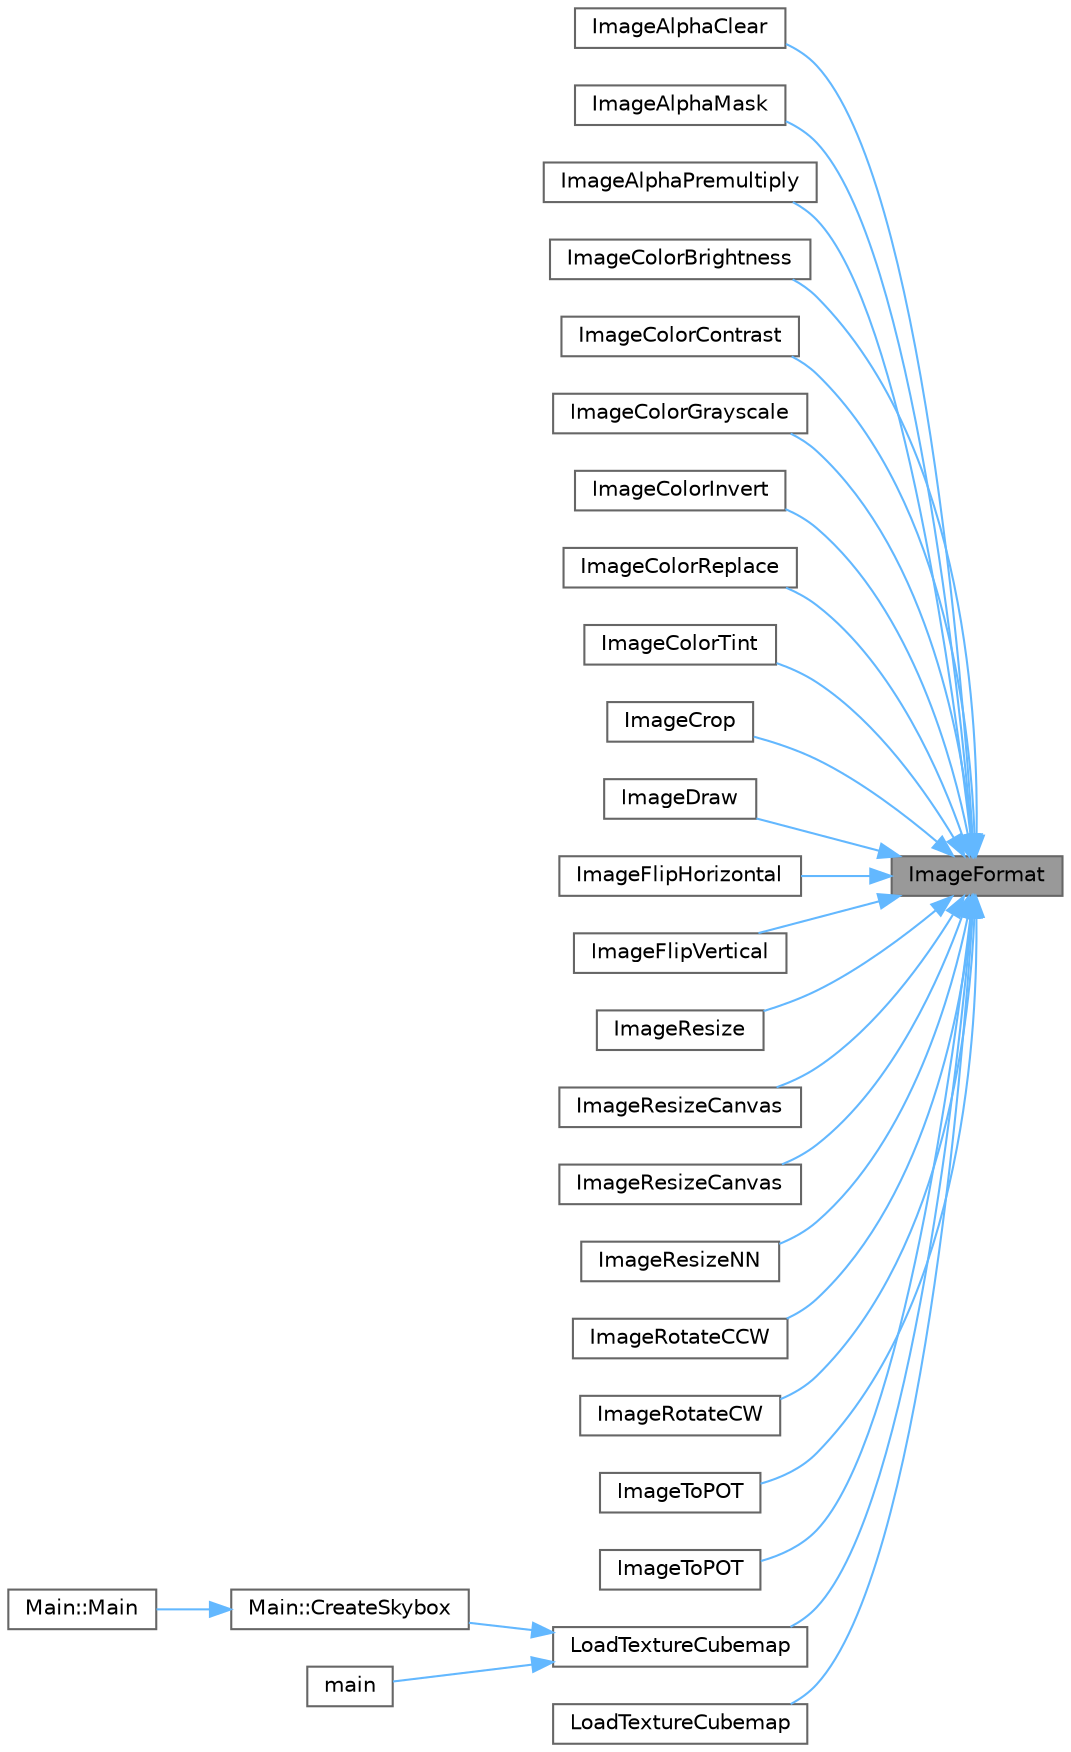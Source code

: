 digraph "ImageFormat"
{
 // LATEX_PDF_SIZE
  bgcolor="transparent";
  edge [fontname=Helvetica,fontsize=10,labelfontname=Helvetica,labelfontsize=10];
  node [fontname=Helvetica,fontsize=10,shape=box,height=0.2,width=0.4];
  rankdir="RL";
  Node1 [id="Node000001",label="ImageFormat",height=0.2,width=0.4,color="gray40", fillcolor="grey60", style="filled", fontcolor="black",tooltip=" "];
  Node1 -> Node2 [id="edge27_Node000001_Node000002",dir="back",color="steelblue1",style="solid",tooltip=" "];
  Node2 [id="Node000002",label="ImageAlphaClear",height=0.2,width=0.4,color="grey40", fillcolor="white", style="filled",URL="$_old_2_classes_2lib_2rtextures_8c.html#ac189762d782f7e359a648fa8ff6a3338",tooltip=" "];
  Node1 -> Node3 [id="edge28_Node000001_Node000003",dir="back",color="steelblue1",style="solid",tooltip=" "];
  Node3 [id="Node000003",label="ImageAlphaMask",height=0.2,width=0.4,color="grey40", fillcolor="white", style="filled",URL="$_old_2_classes_2lib_2rtextures_8c.html#a8b473e10987b7ed4af34038059786b85",tooltip=" "];
  Node1 -> Node4 [id="edge29_Node000001_Node000004",dir="back",color="steelblue1",style="solid",tooltip=" "];
  Node4 [id="Node000004",label="ImageAlphaPremultiply",height=0.2,width=0.4,color="grey40", fillcolor="white", style="filled",URL="$_old_2_classes_2lib_2rtextures_8c.html#aecf050cc1cddcaf8c1f28bcb73d50e0a",tooltip=" "];
  Node1 -> Node5 [id="edge30_Node000001_Node000005",dir="back",color="steelblue1",style="solid",tooltip=" "];
  Node5 [id="Node000005",label="ImageColorBrightness",height=0.2,width=0.4,color="grey40", fillcolor="white", style="filled",URL="$_old_2_classes_2lib_2rtextures_8c.html#abe62980cc5bc52d98931f3b44b0f2a5e",tooltip=" "];
  Node1 -> Node6 [id="edge31_Node000001_Node000006",dir="back",color="steelblue1",style="solid",tooltip=" "];
  Node6 [id="Node000006",label="ImageColorContrast",height=0.2,width=0.4,color="grey40", fillcolor="white", style="filled",URL="$_old_2_classes_2lib_2rtextures_8c.html#ae2e08a89a5fa2d8016379befa3dff1ab",tooltip=" "];
  Node1 -> Node7 [id="edge32_Node000001_Node000007",dir="back",color="steelblue1",style="solid",tooltip=" "];
  Node7 [id="Node000007",label="ImageColorGrayscale",height=0.2,width=0.4,color="grey40", fillcolor="white", style="filled",URL="$_old_2_classes_2lib_2rtextures_8c.html#a33a285a34d24b04de3232a4a03718955",tooltip=" "];
  Node1 -> Node8 [id="edge33_Node000001_Node000008",dir="back",color="steelblue1",style="solid",tooltip=" "];
  Node8 [id="Node000008",label="ImageColorInvert",height=0.2,width=0.4,color="grey40", fillcolor="white", style="filled",URL="$_old_2_classes_2lib_2rtextures_8c.html#ab1e8f3a278b3b0ef73db4d187923bcff",tooltip=" "];
  Node1 -> Node9 [id="edge34_Node000001_Node000009",dir="back",color="steelblue1",style="solid",tooltip=" "];
  Node9 [id="Node000009",label="ImageColorReplace",height=0.2,width=0.4,color="grey40", fillcolor="white", style="filled",URL="$_old_2_classes_2lib_2rtextures_8c.html#aa3a51b0cd0a0abb146158844cfafe1f5",tooltip=" "];
  Node1 -> Node10 [id="edge35_Node000001_Node000010",dir="back",color="steelblue1",style="solid",tooltip=" "];
  Node10 [id="Node000010",label="ImageColorTint",height=0.2,width=0.4,color="grey40", fillcolor="white", style="filled",URL="$_old_2_classes_2lib_2rtextures_8c.html#a473885b1d8e228a8d784f287ed866b26",tooltip=" "];
  Node1 -> Node11 [id="edge36_Node000001_Node000011",dir="back",color="steelblue1",style="solid",tooltip=" "];
  Node11 [id="Node000011",label="ImageCrop",height=0.2,width=0.4,color="grey40", fillcolor="white", style="filled",URL="$_old_2_classes_2lib_2rtextures_8c.html#ab2fb3bf8fd2f3e28f79fa01fafab6805",tooltip=" "];
  Node1 -> Node12 [id="edge37_Node000001_Node000012",dir="back",color="steelblue1",style="solid",tooltip=" "];
  Node12 [id="Node000012",label="ImageDraw",height=0.2,width=0.4,color="grey40", fillcolor="white", style="filled",URL="$_old_2_classes_2lib_2rtextures_8c.html#ac0388542cc773b0a71b222dca80b09e5",tooltip=" "];
  Node1 -> Node13 [id="edge38_Node000001_Node000013",dir="back",color="steelblue1",style="solid",tooltip=" "];
  Node13 [id="Node000013",label="ImageFlipHorizontal",height=0.2,width=0.4,color="grey40", fillcolor="white", style="filled",URL="$_old_2_classes_2lib_2rtextures_8c.html#ad56c25828f492e07b50d73815c284a61",tooltip=" "];
  Node1 -> Node14 [id="edge39_Node000001_Node000014",dir="back",color="steelblue1",style="solid",tooltip=" "];
  Node14 [id="Node000014",label="ImageFlipVertical",height=0.2,width=0.4,color="grey40", fillcolor="white", style="filled",URL="$_old_2_classes_2lib_2rtextures_8c.html#ae03f0eace31d50edc2a6334068346f37",tooltip=" "];
  Node1 -> Node15 [id="edge40_Node000001_Node000015",dir="back",color="steelblue1",style="solid",tooltip=" "];
  Node15 [id="Node000015",label="ImageResize",height=0.2,width=0.4,color="grey40", fillcolor="white", style="filled",URL="$_old_2_classes_2lib_2rtextures_8c.html#a8c3562e70fc7a85b202f19ff241d15b5",tooltip=" "];
  Node1 -> Node16 [id="edge41_Node000001_Node000016",dir="back",color="steelblue1",style="solid",tooltip=" "];
  Node16 [id="Node000016",label="ImageResizeCanvas",height=0.2,width=0.4,color="grey40", fillcolor="white", style="filled",URL="$_classes_2lib_2_raylib_erosion_standalone-main_2raylib_2src_2textures_8c.html#a9d3254a7fc26d67bab44313d3d2f727a",tooltip=" "];
  Node1 -> Node17 [id="edge42_Node000001_Node000017",dir="back",color="steelblue1",style="solid",tooltip=" "];
  Node17 [id="Node000017",label="ImageResizeCanvas",height=0.2,width=0.4,color="grey40", fillcolor="white", style="filled",URL="$_old_2_classes_2lib_2rtextures_8c.html#a39e9a30a7bd62f0837c4d62eccc63b39",tooltip=" "];
  Node1 -> Node18 [id="edge43_Node000001_Node000018",dir="back",color="steelblue1",style="solid",tooltip=" "];
  Node18 [id="Node000018",label="ImageResizeNN",height=0.2,width=0.4,color="grey40", fillcolor="white", style="filled",URL="$_old_2_classes_2lib_2rtextures_8c.html#ab47ece09cc35f84e1c714894144b7915",tooltip=" "];
  Node1 -> Node19 [id="edge44_Node000001_Node000019",dir="back",color="steelblue1",style="solid",tooltip=" "];
  Node19 [id="Node000019",label="ImageRotateCCW",height=0.2,width=0.4,color="grey40", fillcolor="white", style="filled",URL="$_old_2_classes_2lib_2rtextures_8c.html#ae7d373a856ac3b60f64213d31c2d023a",tooltip=" "];
  Node1 -> Node20 [id="edge45_Node000001_Node000020",dir="back",color="steelblue1",style="solid",tooltip=" "];
  Node20 [id="Node000020",label="ImageRotateCW",height=0.2,width=0.4,color="grey40", fillcolor="white", style="filled",URL="$_old_2_classes_2lib_2rtextures_8c.html#ad5ba4c2aae0c59c41cfe9eba3306accc",tooltip=" "];
  Node1 -> Node21 [id="edge46_Node000001_Node000021",dir="back",color="steelblue1",style="solid",tooltip=" "];
  Node21 [id="Node000021",label="ImageToPOT",height=0.2,width=0.4,color="grey40", fillcolor="white", style="filled",URL="$_old_2_classes_2lib_2rtextures_8c.html#afeacdc2a0a7497e9bbf87c7326fc8527",tooltip=" "];
  Node1 -> Node22 [id="edge47_Node000001_Node000022",dir="back",color="steelblue1",style="solid",tooltip=" "];
  Node22 [id="Node000022",label="ImageToPOT",height=0.2,width=0.4,color="grey40", fillcolor="white", style="filled",URL="$_classes_2lib_2_raylib_erosion_standalone-main_2raylib_2src_2textures_8c.html#aa2d15d992a000232da7f3e90938afc4e",tooltip=" "];
  Node1 -> Node23 [id="edge48_Node000001_Node000023",dir="back",color="steelblue1",style="solid",tooltip=" "];
  Node23 [id="Node000023",label="LoadTextureCubemap",height=0.2,width=0.4,color="grey40", fillcolor="white", style="filled",URL="$_old_2_classes_2lib_2rtextures_8c.html#ae18c61729f24ca6d9e7fc7ef2b79144b",tooltip=" "];
  Node23 -> Node24 [id="edge49_Node000023_Node000024",dir="back",color="steelblue1",style="solid",tooltip=" "];
  Node24 [id="Node000024",label="Main::CreateSkybox",height=0.2,width=0.4,color="grey40", fillcolor="white", style="filled",URL="$class_main.html#af7e13029157a2c352dd99161bfb70291",tooltip=" "];
  Node24 -> Node25 [id="edge50_Node000024_Node000025",dir="back",color="steelblue1",style="solid",tooltip=" "];
  Node25 [id="Node000025",label="Main::Main",height=0.2,width=0.4,color="grey40", fillcolor="white", style="filled",URL="$class_main.html#a50d4361a1b613205467a441b5c40c199",tooltip=" "];
  Node23 -> Node26 [id="edge51_Node000023_Node000026",dir="back",color="steelblue1",style="solid",tooltip=" "];
  Node26 [id="Node000026",label="main",height=0.2,width=0.4,color="grey40", fillcolor="white", style="filled",URL="$main_8cpp.html#a840291bc02cba5474a4cb46a9b9566fe",tooltip=" "];
  Node1 -> Node27 [id="edge52_Node000001_Node000027",dir="back",color="steelblue1",style="solid",tooltip=" "];
  Node27 [id="Node000027",label="LoadTextureCubemap",height=0.2,width=0.4,color="grey40", fillcolor="white", style="filled",URL="$_classes_2lib_2_raylib_erosion_standalone-main_2raylib_2src_2textures_8c.html#a78174ca1bc6f6ec2243903335775773f",tooltip=" "];
}
